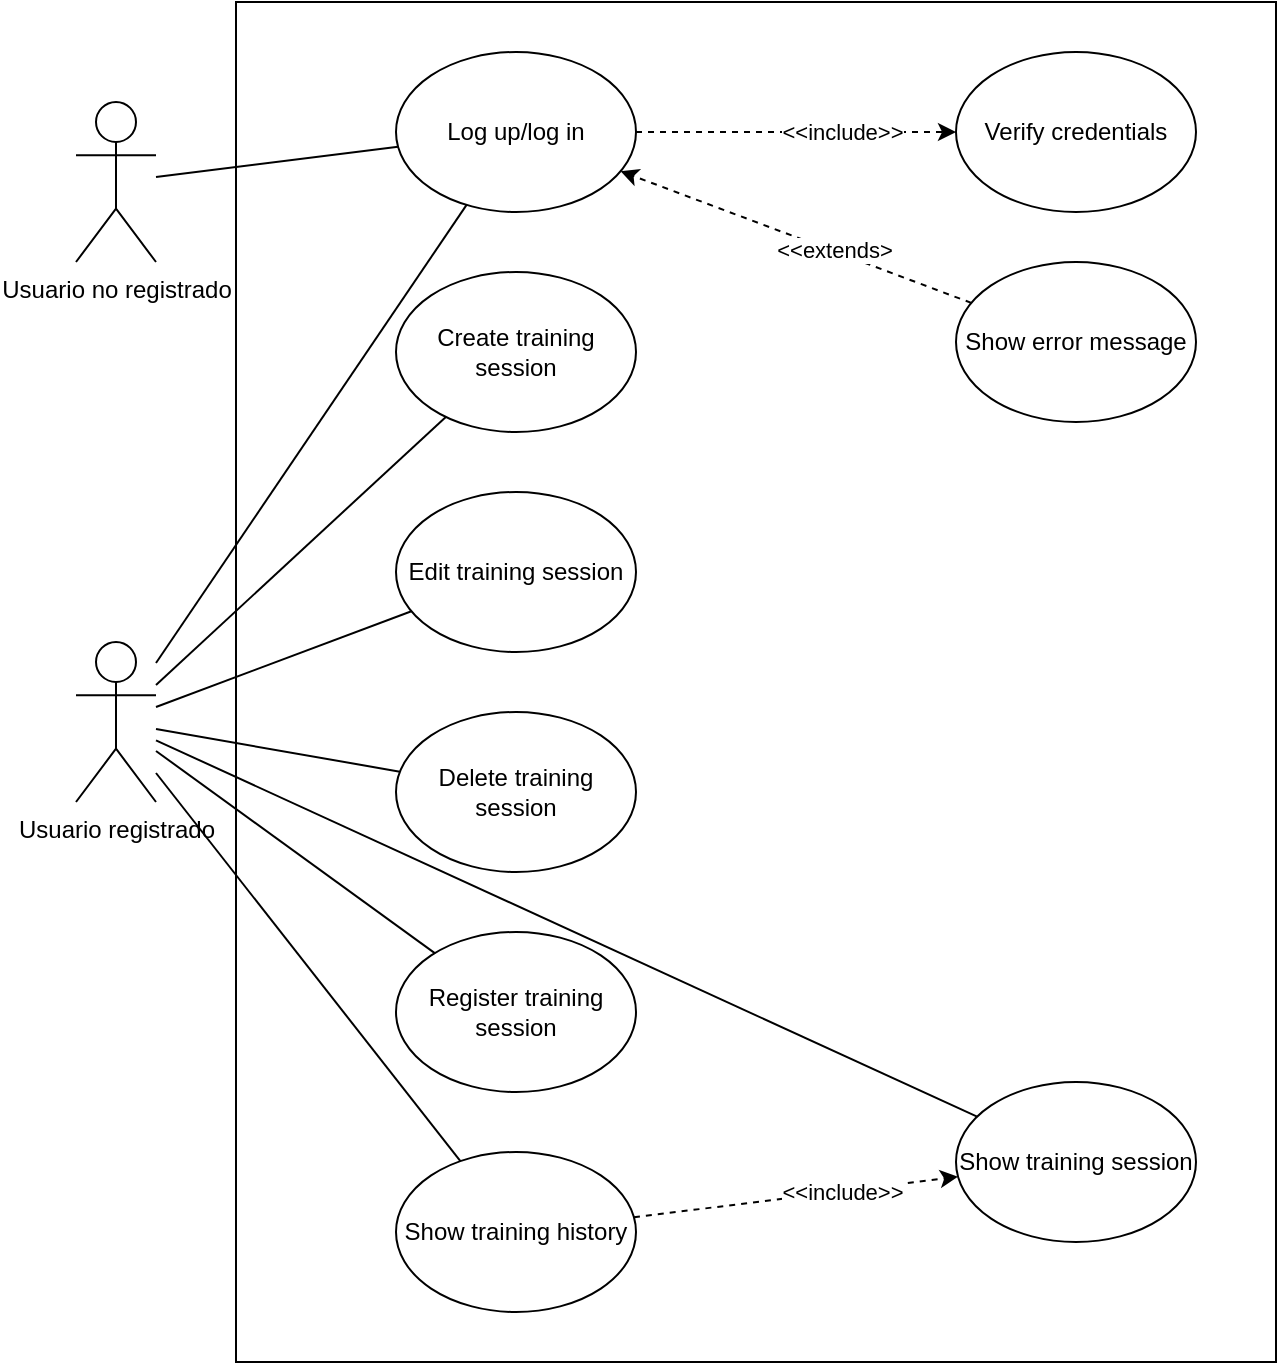 <mxfile version="26.1.1">
  <diagram name="Page-1" id="xq8FAMmi_Xxy_Z6WQ6ym">
    <mxGraphModel dx="1434" dy="827" grid="1" gridSize="10" guides="1" tooltips="1" connect="1" arrows="1" fold="1" page="1" pageScale="1" pageWidth="827" pageHeight="1169" math="0" shadow="0">
      <root>
        <mxCell id="0" />
        <mxCell id="1" parent="0" />
        <mxCell id="cUrbjFMUs0zwYNMhEoSF-1" value="Usuario no registrado" style="shape=umlActor;verticalLabelPosition=bottom;verticalAlign=top;html=1;outlineConnect=0;" vertex="1" parent="1">
          <mxGeometry x="40" y="90" width="40" height="80" as="geometry" />
        </mxCell>
        <mxCell id="cUrbjFMUs0zwYNMhEoSF-2" value="Usuario registrado" style="shape=umlActor;verticalLabelPosition=bottom;verticalAlign=top;html=1;outlineConnect=0;" vertex="1" parent="1">
          <mxGeometry x="40" y="360" width="40" height="80" as="geometry" />
        </mxCell>
        <mxCell id="cUrbjFMUs0zwYNMhEoSF-5" value="" style="rounded=0;whiteSpace=wrap;html=1;rotation=90;" vertex="1" parent="1">
          <mxGeometry x="40" y="120" width="680" height="520" as="geometry" />
        </mxCell>
        <mxCell id="cUrbjFMUs0zwYNMhEoSF-6" value="Log up/log in" style="ellipse;whiteSpace=wrap;html=1;" vertex="1" parent="1">
          <mxGeometry x="200" y="65" width="120" height="80" as="geometry" />
        </mxCell>
        <mxCell id="cUrbjFMUs0zwYNMhEoSF-8" value="" style="endArrow=none;html=1;rounded=0;" edge="1" parent="1" source="cUrbjFMUs0zwYNMhEoSF-1" target="cUrbjFMUs0zwYNMhEoSF-6">
          <mxGeometry width="50" height="50" relative="1" as="geometry">
            <mxPoint x="20" y="700" as="sourcePoint" />
            <mxPoint x="70" y="650" as="targetPoint" />
          </mxGeometry>
        </mxCell>
        <mxCell id="cUrbjFMUs0zwYNMhEoSF-9" value="" style="endArrow=none;html=1;rounded=0;" edge="1" parent="1" source="cUrbjFMUs0zwYNMhEoSF-2" target="cUrbjFMUs0zwYNMhEoSF-6">
          <mxGeometry width="50" height="50" relative="1" as="geometry">
            <mxPoint x="-10" y="635" as="sourcePoint" />
            <mxPoint x="40" y="585" as="targetPoint" />
          </mxGeometry>
        </mxCell>
        <mxCell id="cUrbjFMUs0zwYNMhEoSF-10" value="Create training session" style="ellipse;whiteSpace=wrap;html=1;" vertex="1" parent="1">
          <mxGeometry x="200" y="175" width="120" height="80" as="geometry" />
        </mxCell>
        <mxCell id="cUrbjFMUs0zwYNMhEoSF-11" value="Edit training session" style="ellipse;whiteSpace=wrap;html=1;" vertex="1" parent="1">
          <mxGeometry x="200" y="285" width="120" height="80" as="geometry" />
        </mxCell>
        <mxCell id="cUrbjFMUs0zwYNMhEoSF-12" value="Delete training session" style="ellipse;whiteSpace=wrap;html=1;" vertex="1" parent="1">
          <mxGeometry x="200" y="395" width="120" height="80" as="geometry" />
        </mxCell>
        <mxCell id="cUrbjFMUs0zwYNMhEoSF-13" value="Show training history" style="ellipse;whiteSpace=wrap;html=1;" vertex="1" parent="1">
          <mxGeometry x="200" y="615" width="120" height="80" as="geometry" />
        </mxCell>
        <mxCell id="cUrbjFMUs0zwYNMhEoSF-14" value="Register training session" style="ellipse;whiteSpace=wrap;html=1;" vertex="1" parent="1">
          <mxGeometry x="200" y="505" width="120" height="80" as="geometry" />
        </mxCell>
        <mxCell id="cUrbjFMUs0zwYNMhEoSF-15" value="Verify credentials" style="ellipse;whiteSpace=wrap;html=1;" vertex="1" parent="1">
          <mxGeometry x="480" y="65" width="120" height="80" as="geometry" />
        </mxCell>
        <mxCell id="cUrbjFMUs0zwYNMhEoSF-16" value="Show error message" style="ellipse;whiteSpace=wrap;html=1;" vertex="1" parent="1">
          <mxGeometry x="480" y="170" width="120" height="80" as="geometry" />
        </mxCell>
        <mxCell id="cUrbjFMUs0zwYNMhEoSF-19" value="" style="endArrow=classic;html=1;rounded=0;dashed=1;" edge="1" parent="1" source="cUrbjFMUs0zwYNMhEoSF-6" target="cUrbjFMUs0zwYNMhEoSF-15">
          <mxGeometry width="50" height="50" relative="1" as="geometry">
            <mxPoint x="420" y="790" as="sourcePoint" />
            <mxPoint x="470" y="740" as="targetPoint" />
          </mxGeometry>
        </mxCell>
        <mxCell id="cUrbjFMUs0zwYNMhEoSF-21" value="&amp;lt;&amp;lt;include&amp;gt;&amp;gt;" style="edgeLabel;html=1;align=center;verticalAlign=middle;resizable=0;points=[];" vertex="1" connectable="0" parent="cUrbjFMUs0zwYNMhEoSF-19">
          <mxGeometry x="0.283" relative="1" as="geometry">
            <mxPoint as="offset" />
          </mxGeometry>
        </mxCell>
        <mxCell id="cUrbjFMUs0zwYNMhEoSF-20" value="" style="endArrow=classic;html=1;rounded=0;dashed=1;" edge="1" parent="1" source="cUrbjFMUs0zwYNMhEoSF-16" target="cUrbjFMUs0zwYNMhEoSF-6">
          <mxGeometry width="50" height="50" relative="1" as="geometry">
            <mxPoint x="310.004" y="749.997" as="sourcePoint" />
            <mxPoint x="559.971" y="823.077" as="targetPoint" />
          </mxGeometry>
        </mxCell>
        <mxCell id="cUrbjFMUs0zwYNMhEoSF-22" value="&amp;lt;&amp;lt;extends&amp;gt;" style="edgeLabel;html=1;align=center;verticalAlign=middle;resizable=0;points=[];" vertex="1" connectable="0" parent="cUrbjFMUs0zwYNMhEoSF-20">
          <mxGeometry x="-0.206" y="-1" relative="1" as="geometry">
            <mxPoint as="offset" />
          </mxGeometry>
        </mxCell>
        <mxCell id="cUrbjFMUs0zwYNMhEoSF-23" value="Show training session" style="ellipse;whiteSpace=wrap;html=1;" vertex="1" parent="1">
          <mxGeometry x="480" y="580" width="120" height="80" as="geometry" />
        </mxCell>
        <mxCell id="cUrbjFMUs0zwYNMhEoSF-24" value="" style="endArrow=none;html=1;rounded=0;" edge="1" parent="1" source="cUrbjFMUs0zwYNMhEoSF-2" target="cUrbjFMUs0zwYNMhEoSF-23">
          <mxGeometry width="50" height="50" relative="1" as="geometry">
            <mxPoint x="90" y="790" as="sourcePoint" />
            <mxPoint x="140" y="740" as="targetPoint" />
          </mxGeometry>
        </mxCell>
        <mxCell id="cUrbjFMUs0zwYNMhEoSF-25" value="" style="endArrow=none;html=1;rounded=0;" edge="1" parent="1" source="cUrbjFMUs0zwYNMhEoSF-2" target="cUrbjFMUs0zwYNMhEoSF-13">
          <mxGeometry width="50" height="50" relative="1" as="geometry">
            <mxPoint x="100" y="800" as="sourcePoint" />
            <mxPoint x="150" y="750" as="targetPoint" />
          </mxGeometry>
        </mxCell>
        <mxCell id="cUrbjFMUs0zwYNMhEoSF-26" value="" style="endArrow=none;html=1;rounded=0;" edge="1" parent="1" source="cUrbjFMUs0zwYNMhEoSF-2" target="cUrbjFMUs0zwYNMhEoSF-14">
          <mxGeometry width="50" height="50" relative="1" as="geometry">
            <mxPoint x="110" y="810" as="sourcePoint" />
            <mxPoint x="160" y="760" as="targetPoint" />
          </mxGeometry>
        </mxCell>
        <mxCell id="cUrbjFMUs0zwYNMhEoSF-27" value="" style="endArrow=none;html=1;rounded=0;" edge="1" parent="1" source="cUrbjFMUs0zwYNMhEoSF-2" target="cUrbjFMUs0zwYNMhEoSF-12">
          <mxGeometry width="50" height="50" relative="1" as="geometry">
            <mxPoint x="120" y="820" as="sourcePoint" />
            <mxPoint x="170" y="770" as="targetPoint" />
          </mxGeometry>
        </mxCell>
        <mxCell id="cUrbjFMUs0zwYNMhEoSF-28" value="" style="endArrow=none;html=1;rounded=0;" edge="1" parent="1" source="cUrbjFMUs0zwYNMhEoSF-11" target="cUrbjFMUs0zwYNMhEoSF-2">
          <mxGeometry width="50" height="50" relative="1" as="geometry">
            <mxPoint x="130" y="830" as="sourcePoint" />
            <mxPoint x="180" y="780" as="targetPoint" />
          </mxGeometry>
        </mxCell>
        <mxCell id="cUrbjFMUs0zwYNMhEoSF-30" value="" style="endArrow=none;html=1;rounded=0;" edge="1" parent="1" source="cUrbjFMUs0zwYNMhEoSF-2" target="cUrbjFMUs0zwYNMhEoSF-10">
          <mxGeometry width="50" height="50" relative="1" as="geometry">
            <mxPoint x="130" y="830" as="sourcePoint" />
            <mxPoint x="180" y="780" as="targetPoint" />
          </mxGeometry>
        </mxCell>
        <mxCell id="cUrbjFMUs0zwYNMhEoSF-31" value="" style="endArrow=classic;html=1;rounded=0;dashed=1;" edge="1" parent="1" source="cUrbjFMUs0zwYNMhEoSF-13" target="cUrbjFMUs0zwYNMhEoSF-23">
          <mxGeometry width="50" height="50" relative="1" as="geometry">
            <mxPoint x="280" y="790" as="sourcePoint" />
            <mxPoint x="520" y="790" as="targetPoint" />
          </mxGeometry>
        </mxCell>
        <mxCell id="cUrbjFMUs0zwYNMhEoSF-32" value="&amp;lt;&amp;lt;include&amp;gt;&amp;gt;" style="edgeLabel;html=1;align=center;verticalAlign=middle;resizable=0;points=[];" vertex="1" connectable="0" parent="cUrbjFMUs0zwYNMhEoSF-31">
          <mxGeometry x="0.283" relative="1" as="geometry">
            <mxPoint as="offset" />
          </mxGeometry>
        </mxCell>
      </root>
    </mxGraphModel>
  </diagram>
</mxfile>
